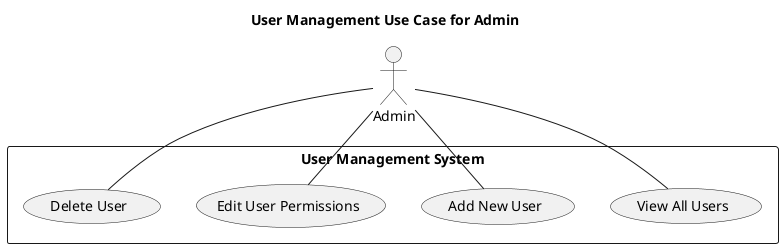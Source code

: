@startuml
title User Management Use Case for Admin

actor "Admin" as Admin

rectangle "User Management System" {
    usecase "View All Users"
    usecase "Add New User"
    usecase "Edit User Permissions"
    usecase "Delete User"
}

Admin -- "View All Users"
Admin -- "Add New User"
Admin -- "Edit User Permissions"
Admin -- "Delete User"

@enduml
